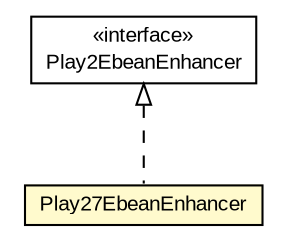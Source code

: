 #!/usr/local/bin/dot
#
# Class diagram 
# Generated by UMLGraph version R5_6-24-gf6e263 (http://www.umlgraph.org/)
#

digraph G {
	edge [fontname="arial",fontsize=10,labelfontname="arial",labelfontsize=10];
	node [fontname="arial",fontsize=10,shape=plaintext];
	nodesep=0.25;
	ranksep=0.5;
	// com.google.code.play2.provider.play27.Play27EbeanEnhancer
	c227 [label=<<table title="com.google.code.play2.provider.play27.Play27EbeanEnhancer" border="0" cellborder="1" cellspacing="0" cellpadding="2" port="p" bgcolor="lemonChiffon" href="./Play27EbeanEnhancer.html">
		<tr><td><table border="0" cellspacing="0" cellpadding="1">
<tr><td align="center" balign="center"> Play27EbeanEnhancer </td></tr>
		</table></td></tr>
		</table>>, URL="./Play27EbeanEnhancer.html", fontname="arial", fontcolor="black", fontsize=10.0];
	//com.google.code.play2.provider.play27.Play27EbeanEnhancer implements com.google.code.play2.provider.api.Play2EbeanEnhancer
	c239:p -> c227:p [dir=back,arrowtail=empty,style=dashed];
	// com.google.code.play2.provider.api.Play2EbeanEnhancer
	c239 [label=<<table title="com.google.code.play2.provider.api.Play2EbeanEnhancer" border="0" cellborder="1" cellspacing="0" cellpadding="2" port="p" href="http://java.sun.com/j2se/1.4.2/docs/api/com/google/code/play2/provider/api/Play2EbeanEnhancer.html">
		<tr><td><table border="0" cellspacing="0" cellpadding="1">
<tr><td align="center" balign="center"> &#171;interface&#187; </td></tr>
<tr><td align="center" balign="center"> Play2EbeanEnhancer </td></tr>
		</table></td></tr>
		</table>>, URL="http://java.sun.com/j2se/1.4.2/docs/api/com/google/code/play2/provider/api/Play2EbeanEnhancer.html", fontname="arial", fontcolor="black", fontsize=10.0];
}

